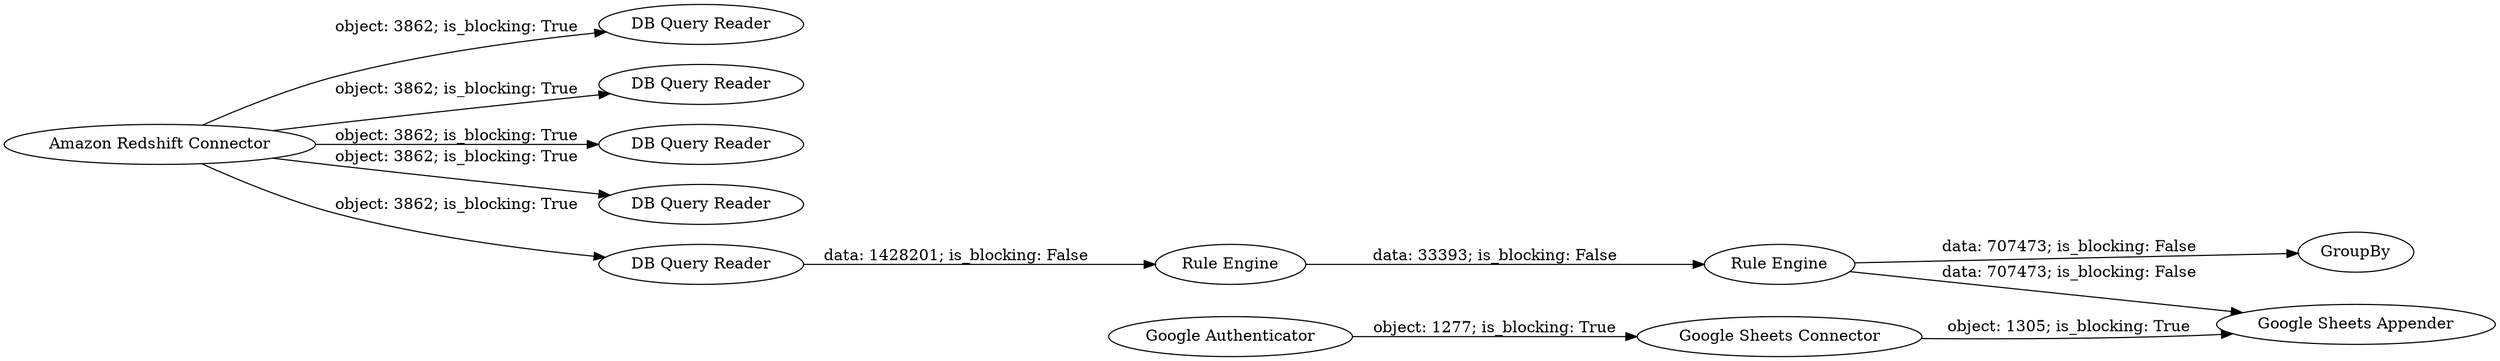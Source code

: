 digraph {
	"7633281227443386833_6" [label="DB Query Reader"]
	"7633281227443386833_66" [label="Rule Engine"]
	"7633281227443386833_68" [label="Google Sheets Connector"]
	"7633281227443386833_70" [label="Google Sheets Appender"]
	"7633281227443386833_63" [label="DB Query Reader"]
	"7633281227443386833_13" [label="DB Query Reader"]
	"7633281227443386833_67" [label=GroupBy]
	"7633281227443386833_57" [label="DB Query Reader"]
	"7633281227443386833_64" [label="DB Query Reader"]
	"7633281227443386833_69" [label="Google Authenticator"]
	"7633281227443386833_5" [label="Amazon Redshift Connector"]
	"7633281227443386833_71" [label="Rule Engine"]
	"7633281227443386833_5" -> "7633281227443386833_6" [label="object: 3862; is_blocking: True"]
	"7633281227443386833_69" -> "7633281227443386833_68" [label="object: 1277; is_blocking: True"]
	"7633281227443386833_71" -> "7633281227443386833_67" [label="data: 707473; is_blocking: False"]
	"7633281227443386833_5" -> "7633281227443386833_57" [label="object: 3862; is_blocking: True"]
	"7633281227443386833_5" -> "7633281227443386833_13" [label="object: 3862; is_blocking: True"]
	"7633281227443386833_68" -> "7633281227443386833_70" [label="object: 1305; is_blocking: True"]
	"7633281227443386833_66" -> "7633281227443386833_71" [label="data: 33393; is_blocking: False"]
	"7633281227443386833_71" -> "7633281227443386833_70" [label="data: 707473; is_blocking: False"]
	"7633281227443386833_5" -> "7633281227443386833_63" [label="object: 3862; is_blocking: True"]
	"7633281227443386833_64" -> "7633281227443386833_66" [label="data: 1428201; is_blocking: False"]
	"7633281227443386833_5" -> "7633281227443386833_64" [label="object: 3862; is_blocking: True"]
	rankdir=LR
}
